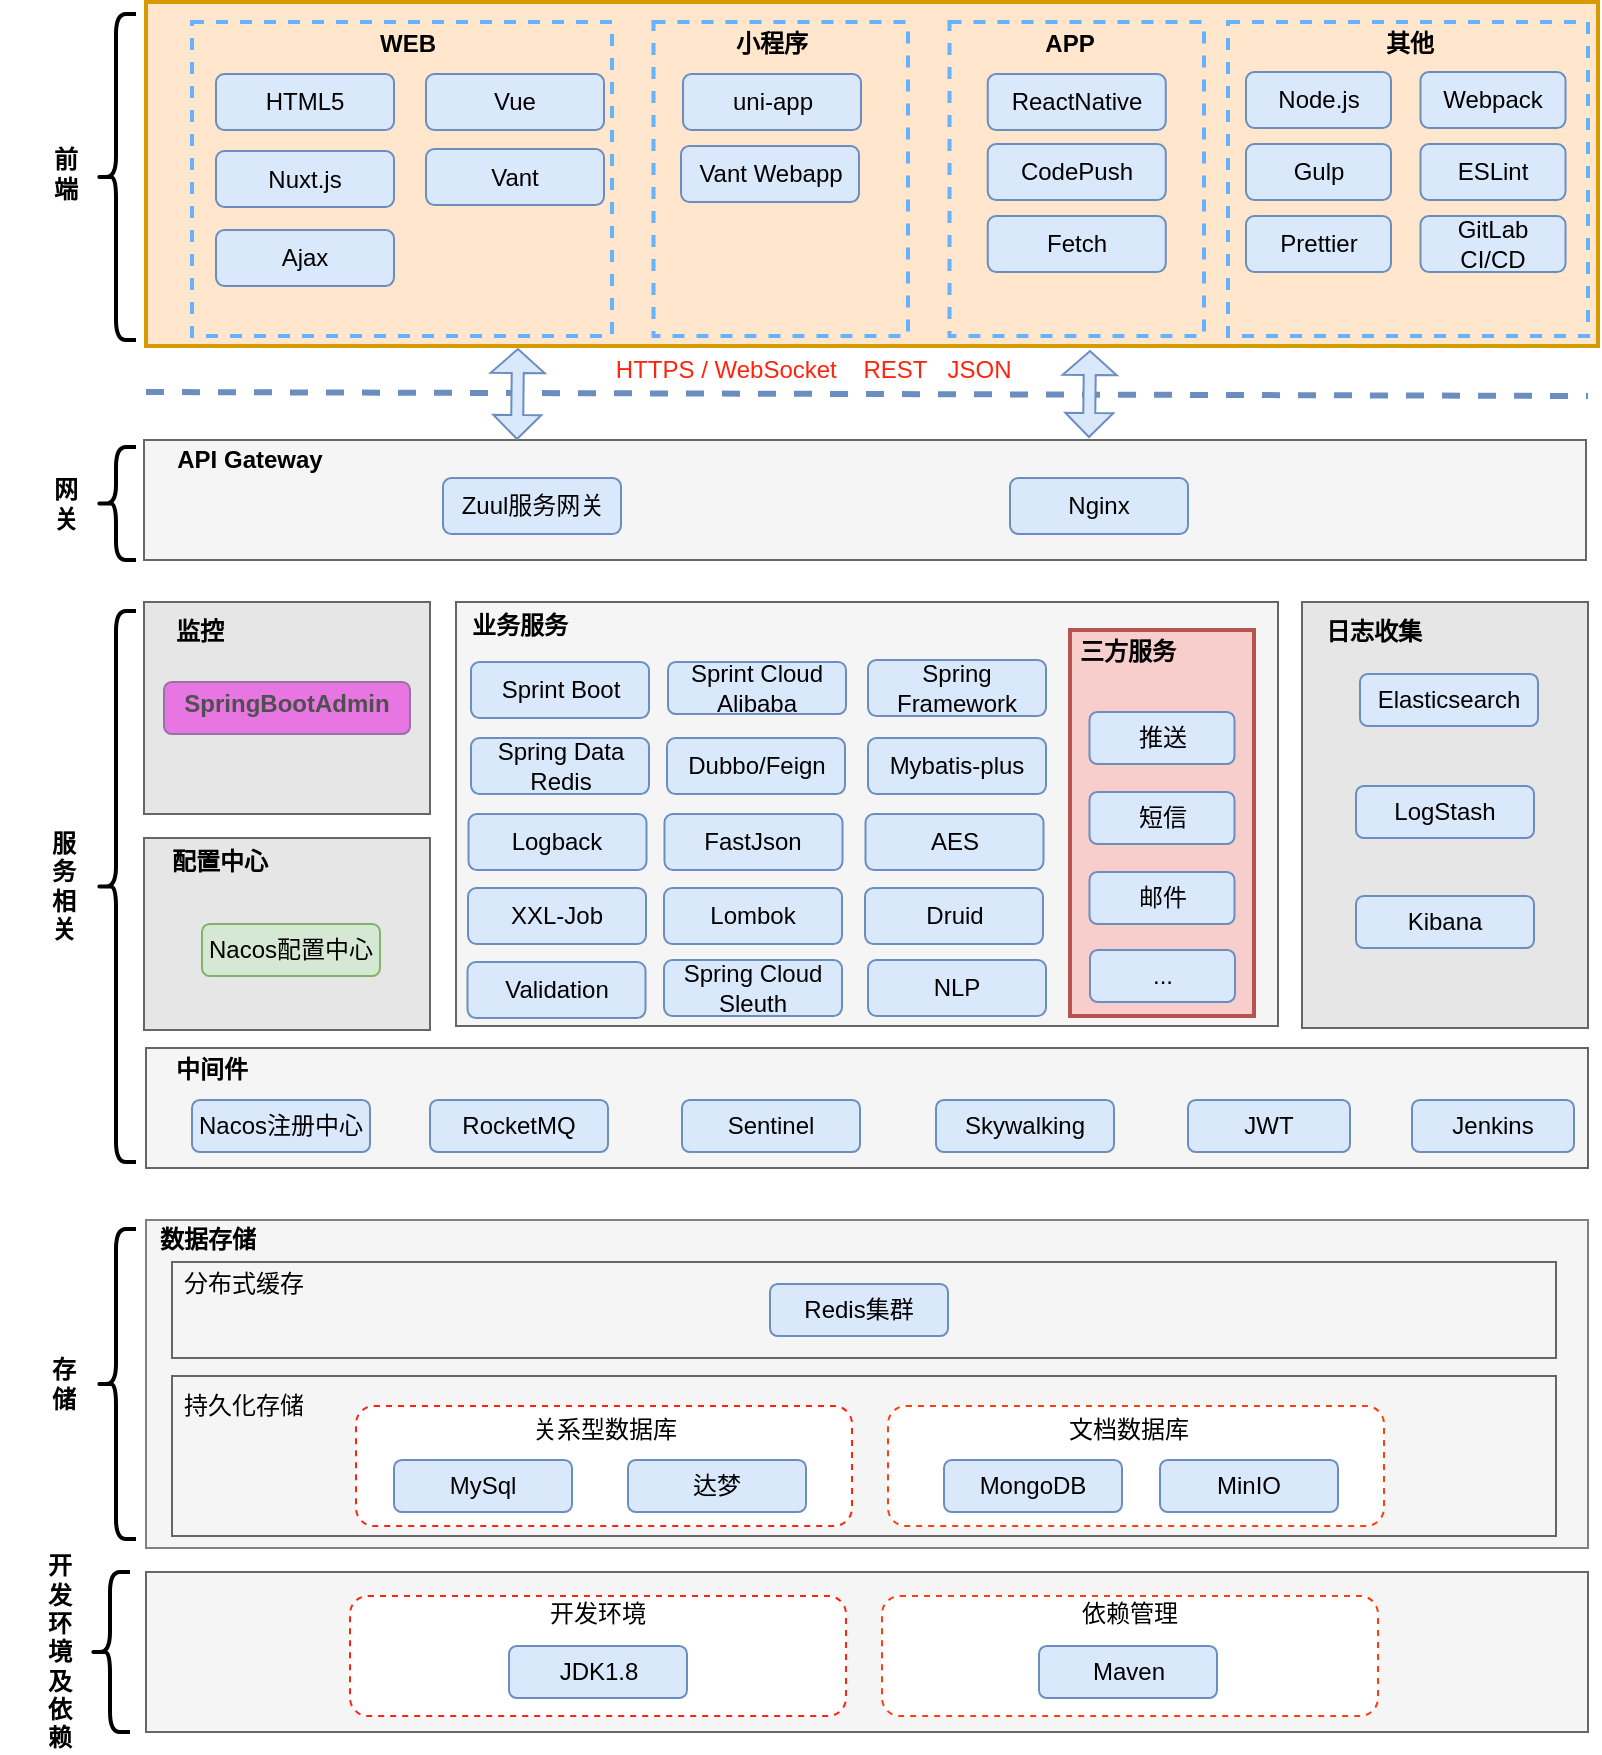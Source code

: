 <mxfile version="22.1.1" type="github">
  <diagram id="NsUplz_uinZOCI7nmMil" name="Page-1">
    <mxGraphModel dx="1834" dy="1307" grid="0" gridSize="10" guides="1" tooltips="1" connect="1" arrows="1" fold="1" page="0" pageScale="1" pageWidth="827" pageHeight="1169" math="0" shadow="0">
      <root>
        <mxCell id="0" />
        <mxCell id="1" parent="0" />
        <mxCell id="jRPfxaUJ6jdpRpEulSyn-87" value="" style="rounded=0;whiteSpace=wrap;html=1;fontFamily=Helvetica;fontSize=12;strokeColor=#d79b00;strokeWidth=2;fillColor=#ffe6cc;" parent="1" vertex="1">
          <mxGeometry x="27" y="-55" width="726" height="172" as="geometry" />
        </mxCell>
        <mxCell id="heGB15kAMO9hl7v8kSQB-2" value="" style="rounded=0;whiteSpace=wrap;html=1;fontFamily=Helvetica;fontSize=12;strokeColor=#66B2FF;strokeWidth=2;fillColor=none;fontColor=#333333;dashed=1;" parent="1" vertex="1">
          <mxGeometry x="280.75" y="-45" width="127.25" height="157" as="geometry" />
        </mxCell>
        <mxCell id="jRPfxaUJ6jdpRpEulSyn-99" value="" style="rounded=0;whiteSpace=wrap;html=1;fontFamily=Helvetica;fontSize=12;strokeColor=#66B2FF;strokeWidth=2;fillColor=none;fontColor=#333333;dashed=1;" parent="1" vertex="1">
          <mxGeometry x="50" y="-45" width="210" height="157" as="geometry" />
        </mxCell>
        <mxCell id="jRPfxaUJ6jdpRpEulSyn-1" value="" style="rounded=0;whiteSpace=wrap;html=1;strokeColor=#808080;fillColor=#f5f5f5;fontColor=#333333;fontFamily=Helvetica;" parent="1" vertex="1">
          <mxGeometry x="27" y="554" width="721" height="164" as="geometry" />
        </mxCell>
        <mxCell id="jRPfxaUJ6jdpRpEulSyn-7" value="" style="rounded=0;whiteSpace=wrap;html=1;strokeColor=#666666;fillColor=#f5f5f5;fontColor=#333333;fontFamily=Helvetica;" parent="1" vertex="1">
          <mxGeometry x="40" y="632" width="692" height="80" as="geometry" />
        </mxCell>
        <mxCell id="jRPfxaUJ6jdpRpEulSyn-2" value="" style="rounded=1;whiteSpace=wrap;html=1;dashed=1;strokeColor=#FF250D;fontFamily=Helvetica;" parent="1" vertex="1">
          <mxGeometry x="132" y="647" width="248" height="60" as="geometry" />
        </mxCell>
        <mxCell id="jRPfxaUJ6jdpRpEulSyn-3" value="" style="rounded=1;whiteSpace=wrap;html=1;dashed=1;strokeColor=#FF3D0D;fontFamily=Helvetica;" parent="1" vertex="1">
          <mxGeometry x="398" y="647" width="248" height="60" as="geometry" />
        </mxCell>
        <mxCell id="jRPfxaUJ6jdpRpEulSyn-4" value="关系型数据库" style="text;html=1;strokeColor=none;fillColor=none;align=center;verticalAlign=middle;whiteSpace=wrap;rounded=0;fontFamily=Helvetica;" parent="1" vertex="1">
          <mxGeometry x="212.5" y="644" width="87" height="30" as="geometry" />
        </mxCell>
        <mxCell id="jRPfxaUJ6jdpRpEulSyn-5" value="文档数据库" style="text;html=1;strokeColor=none;fillColor=none;align=center;verticalAlign=middle;whiteSpace=wrap;rounded=0;fontFamily=Helvetica;" parent="1" vertex="1">
          <mxGeometry x="475" y="644" width="87" height="30" as="geometry" />
        </mxCell>
        <mxCell id="jRPfxaUJ6jdpRpEulSyn-8" value="MySql" style="rounded=1;whiteSpace=wrap;html=1;strokeColor=#6c8ebf;fillColor=#dae8fc;fontFamily=Helvetica;" parent="1" vertex="1">
          <mxGeometry x="151" y="674" width="89" height="26" as="geometry" />
        </mxCell>
        <mxCell id="jRPfxaUJ6jdpRpEulSyn-9" value="MongoDB" style="rounded=1;whiteSpace=wrap;html=1;strokeColor=#6c8ebf;fillColor=#dae8fc;fontFamily=Helvetica;" parent="1" vertex="1">
          <mxGeometry x="426" y="674" width="89" height="26" as="geometry" />
        </mxCell>
        <mxCell id="jRPfxaUJ6jdpRpEulSyn-10" value="持久化存储" style="text;html=1;strokeColor=none;fillColor=none;align=center;verticalAlign=middle;whiteSpace=wrap;rounded=0;fontFamily=Helvetica;" parent="1" vertex="1">
          <mxGeometry x="38" y="632" width="76" height="30" as="geometry" />
        </mxCell>
        <mxCell id="jRPfxaUJ6jdpRpEulSyn-11" value="" style="rounded=0;whiteSpace=wrap;html=1;strokeColor=#666666;fillColor=#f5f5f5;fontColor=#333333;fontFamily=Helvetica;" parent="1" vertex="1">
          <mxGeometry x="40" y="575" width="692" height="48" as="geometry" />
        </mxCell>
        <mxCell id="jRPfxaUJ6jdpRpEulSyn-12" value="分布式缓存" style="text;html=1;strokeColor=none;fillColor=none;align=center;verticalAlign=middle;whiteSpace=wrap;rounded=0;fontFamily=Helvetica;" parent="1" vertex="1">
          <mxGeometry x="38" y="571" width="76" height="30" as="geometry" />
        </mxCell>
        <mxCell id="jRPfxaUJ6jdpRpEulSyn-13" value="Redis集群" style="rounded=1;whiteSpace=wrap;html=1;strokeColor=#6c8ebf;fillColor=#dae8fc;fontFamily=Helvetica;" parent="1" vertex="1">
          <mxGeometry x="339" y="586" width="89" height="26" as="geometry" />
        </mxCell>
        <mxCell id="jRPfxaUJ6jdpRpEulSyn-14" value="数据存储" style="text;html=1;strokeColor=none;fillColor=none;align=center;verticalAlign=middle;whiteSpace=wrap;rounded=0;fontStyle=1;fontFamily=Helvetica;" parent="1" vertex="1">
          <mxGeometry x="20" y="549" width="76" height="30" as="geometry" />
        </mxCell>
        <mxCell id="jRPfxaUJ6jdpRpEulSyn-15" value="" style="shape=curlyBracket;whiteSpace=wrap;html=1;rounded=1;strokeColor=#000000;fontStyle=1;strokeWidth=2;fontFamily=Helvetica;" parent="1" vertex="1">
          <mxGeometry x="2" y="558.5" width="20" height="155" as="geometry" />
        </mxCell>
        <mxCell id="jRPfxaUJ6jdpRpEulSyn-17" value="存&lt;br&gt;储" style="text;html=1;strokeColor=none;fillColor=none;align=center;verticalAlign=middle;whiteSpace=wrap;rounded=0;fontStyle=1;fontFamily=Helvetica;" parent="1" vertex="1">
          <mxGeometry x="-44" y="621" width="60" height="30" as="geometry" />
        </mxCell>
        <mxCell id="jRPfxaUJ6jdpRpEulSyn-18" value="" style="rounded=0;whiteSpace=wrap;html=1;strokeColor=#666666;fillColor=#f5f5f5;fontColor=#333333;fontFamily=Helvetica;" parent="1" vertex="1">
          <mxGeometry x="27" y="468" width="721" height="60" as="geometry" />
        </mxCell>
        <mxCell id="jRPfxaUJ6jdpRpEulSyn-19" value="中间件" style="text;html=1;strokeColor=none;fillColor=none;align=center;verticalAlign=middle;whiteSpace=wrap;rounded=0;fontStyle=1;fontFamily=Helvetica;" parent="1" vertex="1">
          <mxGeometry x="22" y="464" width="76" height="30" as="geometry" />
        </mxCell>
        <mxCell id="jRPfxaUJ6jdpRpEulSyn-20" value="Nacos注册中心" style="rounded=1;whiteSpace=wrap;html=1;strokeColor=#6c8ebf;fillColor=#dae8fc;fontFamily=Helvetica;" parent="1" vertex="1">
          <mxGeometry x="50" y="494" width="89" height="26" as="geometry" />
        </mxCell>
        <mxCell id="jRPfxaUJ6jdpRpEulSyn-22" value="&lt;p class=&quot;MsoNormal&quot; style=&quot;font-size: 12px;&quot;&gt;&lt;span style=&quot;font-size: 12px;&quot;&gt;&lt;font style=&quot;font-size: 12px;&quot;&gt;RocketMQ&lt;/font&gt;&lt;/span&gt;&lt;/p&gt;" style="rounded=1;whiteSpace=wrap;html=1;strokeColor=#6c8ebf;fillColor=#dae8fc;fontFamily=Helvetica;fontSize=12;" parent="1" vertex="1">
          <mxGeometry x="169" y="494" width="89" height="26" as="geometry" />
        </mxCell>
        <mxCell id="jRPfxaUJ6jdpRpEulSyn-23" value="&lt;p class=&quot;MsoNormal&quot;&gt;Sentinel&lt;br&gt;&lt;/p&gt;" style="rounded=1;whiteSpace=wrap;html=1;strokeColor=#6c8ebf;fillColor=#dae8fc;fontFamily=Helvetica;verticalAlign=middle;fontSize=12;" parent="1" vertex="1">
          <mxGeometry x="295" y="494" width="89" height="26" as="geometry" />
        </mxCell>
        <mxCell id="jRPfxaUJ6jdpRpEulSyn-24" value="&lt;p class=&quot;MsoNormal&quot;&gt;Skywalking&lt;br&gt;&lt;/p&gt;" style="rounded=1;whiteSpace=wrap;html=1;strokeColor=#6c8ebf;fillColor=#dae8fc;fontFamily=Helvetica;verticalAlign=middle;fontSize=12;" parent="1" vertex="1">
          <mxGeometry x="422" y="494" width="89" height="26" as="geometry" />
        </mxCell>
        <mxCell id="jRPfxaUJ6jdpRpEulSyn-25" value="&lt;p class=&quot;MsoNormal&quot; style=&quot;font-size: 12px;&quot;&gt;&lt;span style=&quot;font-size: 12px;&quot;&gt;&lt;font style=&quot;font-size: 12px;&quot;&gt;JWT&lt;/font&gt;&lt;/span&gt;&lt;/p&gt;" style="rounded=1;whiteSpace=wrap;html=1;strokeColor=#6c8ebf;fillColor=#dae8fc;fontFamily=Helvetica;fontSize=12;" parent="1" vertex="1">
          <mxGeometry x="548" y="494" width="81" height="26" as="geometry" />
        </mxCell>
        <mxCell id="jRPfxaUJ6jdpRpEulSyn-26" value="" style="rounded=0;whiteSpace=wrap;html=1;strokeColor=#666666;fillColor=#E6E6E6;fontColor=#333333;fontFamily=Helvetica;" parent="1" vertex="1">
          <mxGeometry x="26" y="245" width="143" height="106" as="geometry" />
        </mxCell>
        <mxCell id="jRPfxaUJ6jdpRpEulSyn-27" value="监控" style="text;html=1;strokeColor=none;fillColor=none;align=center;verticalAlign=middle;whiteSpace=wrap;rounded=0;fontStyle=1;fontFamily=Helvetica;" parent="1" vertex="1">
          <mxGeometry x="16" y="245" width="76" height="30" as="geometry" />
        </mxCell>
        <mxCell id="jRPfxaUJ6jdpRpEulSyn-28" value="&lt;h2 style=&quot;box-sizing: border-box; outline: 0px; margin: 8px 0px 16px; padding: 0px; color: rgb(79, 79, 79); line-height: 30px; overflow-wrap: break-word;&quot;&gt;&lt;font style=&quot;font-size: 12px&quot;&gt;SpringBootAdmin&lt;/font&gt;&lt;/h2&gt;" style="rounded=1;whiteSpace=wrap;html=1;strokeColor=#9673a6;fillColor=#E776E3;fontFamily=Helvetica;" parent="1" vertex="1">
          <mxGeometry x="36" y="285" width="123" height="26" as="geometry" />
        </mxCell>
        <mxCell id="jRPfxaUJ6jdpRpEulSyn-29" value="" style="rounded=0;whiteSpace=wrap;html=1;strokeColor=#666666;fillColor=#E6E6E6;fontColor=#333333;fontFamily=Helvetica;" parent="1" vertex="1">
          <mxGeometry x="605" y="245" width="143" height="213" as="geometry" />
        </mxCell>
        <mxCell id="jRPfxaUJ6jdpRpEulSyn-30" value="日志收集" style="text;html=1;strokeColor=none;fillColor=none;align=center;verticalAlign=middle;whiteSpace=wrap;rounded=0;fontStyle=1;fontFamily=Helvetica;" parent="1" vertex="1">
          <mxGeometry x="603" y="245" width="76" height="30" as="geometry" />
        </mxCell>
        <mxCell id="jRPfxaUJ6jdpRpEulSyn-31" value="Elasticsearch" style="rounded=1;whiteSpace=wrap;html=1;strokeColor=#6c8ebf;fillColor=#dae8fc;fontFamily=Helvetica;" parent="1" vertex="1">
          <mxGeometry x="634" y="281" width="89" height="26" as="geometry" />
        </mxCell>
        <mxCell id="jRPfxaUJ6jdpRpEulSyn-32" value="LogStash" style="rounded=1;whiteSpace=wrap;html=1;strokeColor=#6c8ebf;fillColor=#dae8fc;fontFamily=Helvetica;" parent="1" vertex="1">
          <mxGeometry x="632" y="337" width="89" height="26" as="geometry" />
        </mxCell>
        <mxCell id="jRPfxaUJ6jdpRpEulSyn-33" value="Kibana" style="rounded=1;whiteSpace=wrap;html=1;strokeColor=#6c8ebf;fillColor=#dae8fc;fontFamily=Helvetica;" parent="1" vertex="1">
          <mxGeometry x="632" y="392" width="89" height="26" as="geometry" />
        </mxCell>
        <mxCell id="jRPfxaUJ6jdpRpEulSyn-35" value="" style="rounded=0;whiteSpace=wrap;html=1;strokeColor=#666666;fillColor=#E6E6E6;fontColor=#333333;fontFamily=Helvetica;" parent="1" vertex="1">
          <mxGeometry x="26" y="363" width="143" height="96" as="geometry" />
        </mxCell>
        <mxCell id="jRPfxaUJ6jdpRpEulSyn-36" value="Nacos配置中心" style="rounded=1;whiteSpace=wrap;html=1;strokeColor=#82b366;fillColor=#d5e8d4;fontFamily=Helvetica;" parent="1" vertex="1">
          <mxGeometry x="55" y="406" width="89" height="26" as="geometry" />
        </mxCell>
        <mxCell id="jRPfxaUJ6jdpRpEulSyn-37" value="配置中心" style="text;html=1;strokeColor=none;fillColor=none;align=center;verticalAlign=middle;whiteSpace=wrap;rounded=0;fontStyle=1;fontFamily=Helvetica;" parent="1" vertex="1">
          <mxGeometry x="26" y="360" width="76" height="30" as="geometry" />
        </mxCell>
        <mxCell id="jRPfxaUJ6jdpRpEulSyn-38" value="" style="rounded=0;whiteSpace=wrap;html=1;strokeColor=#666666;fillColor=#f5f5f5;fontColor=#333333;fontFamily=Helvetica;" parent="1" vertex="1">
          <mxGeometry x="182" y="245" width="411" height="212" as="geometry" />
        </mxCell>
        <mxCell id="jRPfxaUJ6jdpRpEulSyn-39" value="业务服务" style="text;html=1;strokeColor=none;fillColor=none;align=center;verticalAlign=middle;whiteSpace=wrap;rounded=0;fontStyle=1;fontFamily=Helvetica;" parent="1" vertex="1">
          <mxGeometry x="175.5" y="242" width="76" height="30" as="geometry" />
        </mxCell>
        <mxCell id="jRPfxaUJ6jdpRpEulSyn-40" value="Sprint Boot" style="rounded=1;whiteSpace=wrap;html=1;strokeColor=#6c8ebf;fillColor=#dae8fc;fontFamily=Helvetica;" parent="1" vertex="1">
          <mxGeometry x="189.5" y="275" width="89" height="28" as="geometry" />
        </mxCell>
        <mxCell id="jRPfxaUJ6jdpRpEulSyn-41" value="Sprint Cloud Alibaba" style="rounded=1;whiteSpace=wrap;html=1;strokeColor=#6c8ebf;fillColor=#dae8fc;fontFamily=Helvetica;" parent="1" vertex="1">
          <mxGeometry x="288" y="275" width="89" height="26" as="geometry" />
        </mxCell>
        <mxCell id="jRPfxaUJ6jdpRpEulSyn-42" value="Spring&lt;br&gt;Framework" style="rounded=1;whiteSpace=wrap;html=1;strokeColor=#6c8ebf;fillColor=#dae8fc;fontFamily=Helvetica;" parent="1" vertex="1">
          <mxGeometry x="388" y="274" width="89" height="28" as="geometry" />
        </mxCell>
        <mxCell id="jRPfxaUJ6jdpRpEulSyn-44" value="Dubbo/Feign" style="rounded=1;whiteSpace=wrap;html=1;strokeColor=#6c8ebf;fillColor=#dae8fc;fontFamily=Helvetica;" parent="1" vertex="1">
          <mxGeometry x="287.5" y="313" width="89" height="28" as="geometry" />
        </mxCell>
        <mxCell id="jRPfxaUJ6jdpRpEulSyn-47" value="Mybatis-plus" style="rounded=1;whiteSpace=wrap;html=1;strokeColor=#6c8ebf;fillColor=#dae8fc;fontFamily=Helvetica;" parent="1" vertex="1">
          <mxGeometry x="388" y="313" width="89" height="28" as="geometry" />
        </mxCell>
        <mxCell id="jRPfxaUJ6jdpRpEulSyn-48" value="Logback" style="rounded=1;whiteSpace=wrap;html=1;strokeColor=#6c8ebf;fillColor=#dae8fc;fontFamily=Helvetica;" parent="1" vertex="1">
          <mxGeometry x="188.25" y="351" width="89" height="28" as="geometry" />
        </mxCell>
        <mxCell id="jRPfxaUJ6jdpRpEulSyn-49" value="FastJson" style="rounded=1;whiteSpace=wrap;html=1;strokeColor=#6c8ebf;fillColor=#dae8fc;fontFamily=Helvetica;" parent="1" vertex="1">
          <mxGeometry x="286.25" y="351" width="89" height="28" as="geometry" />
        </mxCell>
        <mxCell id="jRPfxaUJ6jdpRpEulSyn-50" value="AES" style="rounded=1;whiteSpace=wrap;html=1;strokeColor=#6c8ebf;fillColor=#dae8fc;fontFamily=Helvetica;" parent="1" vertex="1">
          <mxGeometry x="386.75" y="351" width="89" height="28" as="geometry" />
        </mxCell>
        <mxCell id="jRPfxaUJ6jdpRpEulSyn-51" value="XXL-Job" style="rounded=1;whiteSpace=wrap;html=1;strokeColor=#6c8ebf;fillColor=#dae8fc;fontFamily=Helvetica;" parent="1" vertex="1">
          <mxGeometry x="188" y="388" width="89" height="28" as="geometry" />
        </mxCell>
        <mxCell id="jRPfxaUJ6jdpRpEulSyn-52" value="Lombok" style="rounded=1;whiteSpace=wrap;html=1;strokeColor=#6c8ebf;fillColor=#dae8fc;fontFamily=Helvetica;" parent="1" vertex="1">
          <mxGeometry x="286" y="388" width="89" height="28" as="geometry" />
        </mxCell>
        <mxCell id="jRPfxaUJ6jdpRpEulSyn-53" value="Druid" style="rounded=1;whiteSpace=wrap;html=1;strokeColor=#6c8ebf;fillColor=#dae8fc;fontFamily=Helvetica;" parent="1" vertex="1">
          <mxGeometry x="386.5" y="388" width="89" height="28" as="geometry" />
        </mxCell>
        <mxCell id="jRPfxaUJ6jdpRpEulSyn-54" value="Validation" style="rounded=1;whiteSpace=wrap;html=1;strokeColor=#6c8ebf;fillColor=#dae8fc;fontFamily=Helvetica;" parent="1" vertex="1">
          <mxGeometry x="187.75" y="425" width="89" height="28" as="geometry" />
        </mxCell>
        <mxCell id="jRPfxaUJ6jdpRpEulSyn-58" value="" style="rounded=0;whiteSpace=wrap;html=1;fontFamily=Helvetica;fontSize=12;strokeColor=#b85450;strokeWidth=2;fillColor=#f8cecc;" parent="1" vertex="1">
          <mxGeometry x="489" y="259" width="92" height="193" as="geometry" />
        </mxCell>
        <mxCell id="jRPfxaUJ6jdpRpEulSyn-59" value="三方服务" style="text;html=1;strokeColor=none;fillColor=none;align=center;verticalAlign=middle;whiteSpace=wrap;rounded=0;fontStyle=1;fontFamily=Helvetica;" parent="1" vertex="1">
          <mxGeometry x="480" y="255" width="76" height="30" as="geometry" />
        </mxCell>
        <mxCell id="jRPfxaUJ6jdpRpEulSyn-61" value="推送" style="rounded=1;whiteSpace=wrap;html=1;strokeColor=#6c8ebf;fillColor=#dae8fc;fontFamily=Helvetica;" parent="1" vertex="1">
          <mxGeometry x="498.75" y="300" width="72.5" height="26" as="geometry" />
        </mxCell>
        <mxCell id="jRPfxaUJ6jdpRpEulSyn-62" value="短信" style="rounded=1;whiteSpace=wrap;html=1;strokeColor=#6c8ebf;fillColor=#dae8fc;fontFamily=Helvetica;" parent="1" vertex="1">
          <mxGeometry x="498.75" y="340" width="72.5" height="26" as="geometry" />
        </mxCell>
        <mxCell id="jRPfxaUJ6jdpRpEulSyn-64" value="邮件" style="rounded=1;whiteSpace=wrap;html=1;strokeColor=#6c8ebf;fillColor=#dae8fc;fontFamily=Helvetica;" parent="1" vertex="1">
          <mxGeometry x="498.75" y="380" width="72.5" height="26" as="geometry" />
        </mxCell>
        <mxCell id="jRPfxaUJ6jdpRpEulSyn-65" value="..." style="rounded=1;whiteSpace=wrap;html=1;strokeColor=#6c8ebf;fillColor=#dae8fc;fontFamily=Helvetica;" parent="1" vertex="1">
          <mxGeometry x="499" y="419" width="72.5" height="26" as="geometry" />
        </mxCell>
        <mxCell id="jRPfxaUJ6jdpRpEulSyn-76" value="" style="shape=curlyBracket;whiteSpace=wrap;html=1;rounded=1;strokeColor=#000000;fontStyle=1;strokeWidth=2;fontFamily=Helvetica;" parent="1" vertex="1">
          <mxGeometry x="2" y="249.5" width="20" height="275.5" as="geometry" />
        </mxCell>
        <mxCell id="jRPfxaUJ6jdpRpEulSyn-77" value="服&lt;br&gt;务&lt;br&gt;相&lt;br&gt;关" style="text;html=1;strokeColor=none;fillColor=none;align=center;verticalAlign=middle;whiteSpace=wrap;rounded=0;fontStyle=1;fontFamily=Helvetica;" parent="1" vertex="1">
          <mxGeometry x="-44" y="372.25" width="60" height="30" as="geometry" />
        </mxCell>
        <mxCell id="jRPfxaUJ6jdpRpEulSyn-78" value="" style="rounded=0;whiteSpace=wrap;html=1;strokeColor=#666666;fillColor=#f5f5f5;fontColor=#333333;fontFamily=Helvetica;" parent="1" vertex="1">
          <mxGeometry x="26" y="164" width="721" height="60" as="geometry" />
        </mxCell>
        <mxCell id="jRPfxaUJ6jdpRpEulSyn-79" value="API Gateway" style="text;html=1;strokeColor=none;fillColor=none;align=center;verticalAlign=middle;whiteSpace=wrap;rounded=0;fontFamily=Helvetica;fontSize=12;fontStyle=1" parent="1" vertex="1">
          <mxGeometry x="30" y="159" width="98" height="30" as="geometry" />
        </mxCell>
        <mxCell id="jRPfxaUJ6jdpRpEulSyn-80" value="Zuul服务网关" style="rounded=1;whiteSpace=wrap;html=1;strokeColor=#6c8ebf;fillColor=#dae8fc;fontFamily=Helvetica;" parent="1" vertex="1">
          <mxGeometry x="175.5" y="183" width="89" height="28" as="geometry" />
        </mxCell>
        <mxCell id="jRPfxaUJ6jdpRpEulSyn-81" value="Nginx" style="rounded=1;whiteSpace=wrap;html=1;strokeColor=#6c8ebf;fillColor=#dae8fc;fontFamily=Helvetica;" parent="1" vertex="1">
          <mxGeometry x="459" y="183" width="89" height="28" as="geometry" />
        </mxCell>
        <mxCell id="jRPfxaUJ6jdpRpEulSyn-82" value="" style="shape=curlyBracket;whiteSpace=wrap;html=1;rounded=1;strokeColor=#000000;fontStyle=1;strokeWidth=2;fontFamily=Helvetica;" parent="1" vertex="1">
          <mxGeometry x="2" y="167.5" width="20" height="56.5" as="geometry" />
        </mxCell>
        <mxCell id="jRPfxaUJ6jdpRpEulSyn-83" value="网&lt;br&gt;关" style="text;html=1;strokeColor=none;fillColor=none;align=center;verticalAlign=middle;whiteSpace=wrap;rounded=0;fontStyle=1;fontFamily=Helvetica;" parent="1" vertex="1">
          <mxGeometry x="-43" y="180.75" width="60" height="30" as="geometry" />
        </mxCell>
        <mxCell id="jRPfxaUJ6jdpRpEulSyn-84" value="" style="endArrow=none;dashed=1;html=1;rounded=0;fontFamily=Helvetica;fontSize=12;strokeWidth=3;fillColor=#dae8fc;strokeColor=#6c8ebf;" parent="1" edge="1">
          <mxGeometry width="50" height="50" relative="1" as="geometry">
            <mxPoint x="27" y="140" as="sourcePoint" />
            <mxPoint x="748" y="142" as="targetPoint" />
          </mxGeometry>
        </mxCell>
        <mxCell id="jRPfxaUJ6jdpRpEulSyn-85" value="" style="shape=flexArrow;endArrow=classic;startArrow=classic;html=1;rounded=0;fontFamily=Helvetica;fontSize=12;strokeWidth=1;fillColor=#dae8fc;strokeColor=#6c8ebf;width=6;endSize=3.67;startWidth=17;startSize=3.67;" parent="1" edge="1">
          <mxGeometry width="100" height="100" relative="1" as="geometry">
            <mxPoint x="212.5" y="164" as="sourcePoint" />
            <mxPoint x="213" y="118" as="targetPoint" />
          </mxGeometry>
        </mxCell>
        <mxCell id="jRPfxaUJ6jdpRpEulSyn-86" value="" style="shape=flexArrow;endArrow=classic;startArrow=classic;html=1;rounded=0;fontFamily=Helvetica;fontSize=12;strokeWidth=1;fillColor=#dae8fc;strokeColor=#6c8ebf;width=6;endSize=3.67;startWidth=17;startSize=3.67;" parent="1" edge="1">
          <mxGeometry width="100" height="100" relative="1" as="geometry">
            <mxPoint x="498.5" y="163" as="sourcePoint" />
            <mxPoint x="499" y="119" as="targetPoint" />
          </mxGeometry>
        </mxCell>
        <mxCell id="jRPfxaUJ6jdpRpEulSyn-88" value="" style="shape=curlyBracket;whiteSpace=wrap;html=1;rounded=1;strokeColor=#000000;fontStyle=1;strokeWidth=2;fontFamily=Helvetica;" parent="1" vertex="1">
          <mxGeometry x="2" y="-49" width="20" height="163" as="geometry" />
        </mxCell>
        <mxCell id="jRPfxaUJ6jdpRpEulSyn-89" value="前&lt;br&gt;端" style="text;html=1;strokeColor=none;fillColor=none;align=center;verticalAlign=middle;whiteSpace=wrap;rounded=0;fontStyle=1;fontFamily=Helvetica;" parent="1" vertex="1">
          <mxGeometry x="-43" y="16" width="60" height="30" as="geometry" />
        </mxCell>
        <mxCell id="jRPfxaUJ6jdpRpEulSyn-90" value="HTML5" style="rounded=1;whiteSpace=wrap;html=1;strokeColor=#6c8ebf;fillColor=#dae8fc;fontFamily=Helvetica;" parent="1" vertex="1">
          <mxGeometry x="62" y="-19" width="89" height="28" as="geometry" />
        </mxCell>
        <mxCell id="jRPfxaUJ6jdpRpEulSyn-91" value="Nuxt.js" style="rounded=1;whiteSpace=wrap;html=1;strokeColor=#6c8ebf;fillColor=#dae8fc;fontFamily=Helvetica;" parent="1" vertex="1">
          <mxGeometry x="62" y="19.5" width="89" height="28" as="geometry" />
        </mxCell>
        <mxCell id="jRPfxaUJ6jdpRpEulSyn-92" value="Vue" style="rounded=1;whiteSpace=wrap;html=1;strokeColor=#6c8ebf;fillColor=#dae8fc;fontFamily=Helvetica;" parent="1" vertex="1">
          <mxGeometry x="167" y="-19" width="89" height="28" as="geometry" />
        </mxCell>
        <mxCell id="jRPfxaUJ6jdpRpEulSyn-93" value="Vant" style="rounded=1;whiteSpace=wrap;html=1;strokeColor=#6c8ebf;fillColor=#dae8fc;fontFamily=Helvetica;" parent="1" vertex="1">
          <mxGeometry x="167" y="18.5" width="89" height="28" as="geometry" />
        </mxCell>
        <mxCell id="jRPfxaUJ6jdpRpEulSyn-94" value="uni-app" style="rounded=1;whiteSpace=wrap;html=1;strokeColor=#6c8ebf;fillColor=#dae8fc;fontFamily=Helvetica;" parent="1" vertex="1">
          <mxGeometry x="295.5" y="-19" width="89" height="28" as="geometry" />
        </mxCell>
        <mxCell id="jRPfxaUJ6jdpRpEulSyn-96" value="Vant Webapp" style="rounded=1;whiteSpace=wrap;html=1;strokeColor=#6c8ebf;fillColor=#dae8fc;fontFamily=Helvetica;" parent="1" vertex="1">
          <mxGeometry x="294.5" y="17" width="89" height="28" as="geometry" />
        </mxCell>
        <mxCell id="jRPfxaUJ6jdpRpEulSyn-98" value="HTTPS / WebSocket&amp;nbsp; &amp;nbsp; REST&amp;nbsp; &amp;nbsp;JSON&amp;nbsp;" style="text;html=1;strokeColor=none;fillColor=none;align=center;verticalAlign=middle;whiteSpace=wrap;rounded=0;fontFamily=Helvetica;fontSize=12;fontColor=#FF250D;" parent="1" vertex="1">
          <mxGeometry x="244" y="114" width="237" height="30" as="geometry" />
        </mxCell>
        <mxCell id="jRPfxaUJ6jdpRpEulSyn-100" value="WEB" style="text;html=1;strokeColor=none;fillColor=none;align=center;verticalAlign=middle;whiteSpace=wrap;rounded=0;fontFamily=Helvetica;fontSize=12;fontColor=#000000;fontStyle=1" parent="1" vertex="1">
          <mxGeometry x="127.75" y="-49" width="60" height="30" as="geometry" />
        </mxCell>
        <mxCell id="jRPfxaUJ6jdpRpEulSyn-103" value="" style="rounded=0;whiteSpace=wrap;html=1;fontFamily=Helvetica;fontSize=12;fontColor=#333333;strokeColor=#66B2FF;strokeWidth=2;fillColor=none;dashed=1;" parent="1" vertex="1">
          <mxGeometry x="568" y="-45" width="180" height="157" as="geometry" />
        </mxCell>
        <mxCell id="jRPfxaUJ6jdpRpEulSyn-104" value="其他" style="text;html=1;strokeColor=none;fillColor=none;align=center;verticalAlign=middle;whiteSpace=wrap;rounded=0;fontFamily=Helvetica;fontSize=12;fontColor=#000000;fontStyle=1" parent="1" vertex="1">
          <mxGeometry x="629" y="-49" width="60" height="30" as="geometry" />
        </mxCell>
        <mxCell id="jRPfxaUJ6jdpRpEulSyn-105" value="Node.js" style="rounded=1;whiteSpace=wrap;html=1;strokeColor=#6c8ebf;fillColor=#dae8fc;fontFamily=Helvetica;" parent="1" vertex="1">
          <mxGeometry x="577" y="-20" width="72.5" height="28" as="geometry" />
        </mxCell>
        <mxCell id="DsEqZttGN_wy35svjwI5-1" value="Spring Data Redis" style="rounded=1;whiteSpace=wrap;html=1;strokeColor=#6c8ebf;fillColor=#dae8fc;fontFamily=Helvetica;" parent="1" vertex="1">
          <mxGeometry x="189.5" y="313" width="89" height="28" as="geometry" />
        </mxCell>
        <mxCell id="DsEqZttGN_wy35svjwI5-2" value="&lt;p class=&quot;MsoNormal&quot; style=&quot;font-size: 12px&quot;&gt;&lt;span style=&quot;font-size: 12px&quot;&gt;&lt;font style=&quot;font-size: 12px&quot;&gt;Jenkins&lt;/font&gt;&lt;/span&gt;&lt;/p&gt;" style="rounded=1;whiteSpace=wrap;html=1;strokeColor=#6c8ebf;fillColor=#dae8fc;fontFamily=Helvetica;fontSize=12;" parent="1" vertex="1">
          <mxGeometry x="660" y="494" width="81" height="26" as="geometry" />
        </mxCell>
        <mxCell id="DsEqZttGN_wy35svjwI5-3" value="" style="rounded=0;whiteSpace=wrap;html=1;strokeColor=#666666;fillColor=#f5f5f5;fontColor=#333333;fontFamily=Helvetica;" parent="1" vertex="1">
          <mxGeometry x="27" y="730" width="721" height="80" as="geometry" />
        </mxCell>
        <mxCell id="DsEqZttGN_wy35svjwI5-4" value="" style="shape=curlyBracket;whiteSpace=wrap;html=1;rounded=1;strokeColor=#000000;fontStyle=1;strokeWidth=2;fontFamily=Helvetica;" parent="1" vertex="1">
          <mxGeometry x="-1" y="730" width="20" height="80" as="geometry" />
        </mxCell>
        <mxCell id="DsEqZttGN_wy35svjwI5-5" value="开&lt;br&gt;发&lt;br&gt;环&lt;br&gt;境&lt;br&gt;及&lt;br&gt;依&lt;br&gt;赖" style="text;html=1;strokeColor=none;fillColor=none;align=center;verticalAlign=middle;whiteSpace=wrap;rounded=0;fontStyle=1;fontFamily=Helvetica;" parent="1" vertex="1">
          <mxGeometry x="-46" y="755" width="60" height="30" as="geometry" />
        </mxCell>
        <mxCell id="DsEqZttGN_wy35svjwI5-7" value="开发环境&lt;br&gt;&lt;br&gt;&lt;br&gt;&lt;br&gt;" style="rounded=1;whiteSpace=wrap;html=1;dashed=1;strokeColor=#FF250D;fontFamily=Helvetica;" parent="1" vertex="1">
          <mxGeometry x="129" y="742" width="248" height="60" as="geometry" />
        </mxCell>
        <mxCell id="DsEqZttGN_wy35svjwI5-8" value="依赖管理&lt;br&gt;&lt;br&gt;&lt;br&gt;&lt;br&gt;" style="rounded=1;whiteSpace=wrap;html=1;dashed=1;strokeColor=#FF3D0D;fontFamily=Helvetica;" parent="1" vertex="1">
          <mxGeometry x="395" y="742" width="248" height="60" as="geometry" />
        </mxCell>
        <mxCell id="DsEqZttGN_wy35svjwI5-9" value="JDK1.8" style="rounded=1;whiteSpace=wrap;html=1;strokeColor=#6c8ebf;fillColor=#dae8fc;fontFamily=Helvetica;" parent="1" vertex="1">
          <mxGeometry x="208.5" y="767" width="89" height="26" as="geometry" />
        </mxCell>
        <mxCell id="DsEqZttGN_wy35svjwI5-10" value="Maven" style="rounded=1;whiteSpace=wrap;html=1;strokeColor=#6c8ebf;fillColor=#dae8fc;fontFamily=Helvetica;" parent="1" vertex="1">
          <mxGeometry x="473.5" y="767" width="89" height="26" as="geometry" />
        </mxCell>
        <mxCell id="heGB15kAMO9hl7v8kSQB-1" value="Ajax" style="rounded=1;whiteSpace=wrap;html=1;strokeColor=#6c8ebf;fillColor=#dae8fc;fontFamily=Helvetica;" parent="1" vertex="1">
          <mxGeometry x="62" y="59" width="89" height="28" as="geometry" />
        </mxCell>
        <mxCell id="heGB15kAMO9hl7v8kSQB-3" value="小程序" style="text;html=1;strokeColor=none;fillColor=none;align=center;verticalAlign=middle;whiteSpace=wrap;rounded=0;fontFamily=Helvetica;fontSize=12;fontColor=#000000;fontStyle=1" parent="1" vertex="1">
          <mxGeometry x="310" y="-49" width="60" height="30" as="geometry" />
        </mxCell>
        <mxCell id="heGB15kAMO9hl7v8kSQB-4" value="" style="rounded=0;whiteSpace=wrap;html=1;fontFamily=Helvetica;fontSize=12;strokeColor=#66B2FF;strokeWidth=2;fillColor=none;fontColor=#333333;dashed=1;" parent="1" vertex="1">
          <mxGeometry x="428.75" y="-45" width="127.25" height="157" as="geometry" />
        </mxCell>
        <mxCell id="heGB15kAMO9hl7v8kSQB-5" value="APP" style="text;html=1;strokeColor=none;fillColor=none;align=center;verticalAlign=middle;whiteSpace=wrap;rounded=0;fontFamily=Helvetica;fontSize=12;fontColor=#000000;fontStyle=1" parent="1" vertex="1">
          <mxGeometry x="459" y="-49" width="60" height="30" as="geometry" />
        </mxCell>
        <mxCell id="heGB15kAMO9hl7v8kSQB-6" value="ReactNative" style="rounded=1;whiteSpace=wrap;html=1;strokeColor=#6c8ebf;fillColor=#dae8fc;fontFamily=Helvetica;" parent="1" vertex="1">
          <mxGeometry x="447.88" y="-19" width="89" height="28" as="geometry" />
        </mxCell>
        <mxCell id="heGB15kAMO9hl7v8kSQB-7" value="CodePush" style="rounded=1;whiteSpace=wrap;html=1;strokeColor=#6c8ebf;fillColor=#dae8fc;fontFamily=Helvetica;" parent="1" vertex="1">
          <mxGeometry x="447.88" y="16" width="89" height="28" as="geometry" />
        </mxCell>
        <mxCell id="heGB15kAMO9hl7v8kSQB-8" value="Fetch" style="rounded=1;whiteSpace=wrap;html=1;strokeColor=#6c8ebf;fillColor=#dae8fc;fontFamily=Helvetica;" parent="1" vertex="1">
          <mxGeometry x="447.88" y="52" width="89" height="28" as="geometry" />
        </mxCell>
        <mxCell id="heGB15kAMO9hl7v8kSQB-10" value="Webpack" style="rounded=1;whiteSpace=wrap;html=1;strokeColor=#6c8ebf;fillColor=#dae8fc;fontFamily=Helvetica;" parent="1" vertex="1">
          <mxGeometry x="664.25" y="-20" width="72.5" height="28" as="geometry" />
        </mxCell>
        <mxCell id="heGB15kAMO9hl7v8kSQB-11" value="Gulp" style="rounded=1;whiteSpace=wrap;html=1;strokeColor=#6c8ebf;fillColor=#dae8fc;fontFamily=Helvetica;" parent="1" vertex="1">
          <mxGeometry x="577" y="16" width="72.5" height="28" as="geometry" />
        </mxCell>
        <mxCell id="heGB15kAMO9hl7v8kSQB-12" value="ESLint" style="rounded=1;whiteSpace=wrap;html=1;strokeColor=#6c8ebf;fillColor=#dae8fc;fontFamily=Helvetica;" parent="1" vertex="1">
          <mxGeometry x="664.25" y="16" width="72.5" height="28" as="geometry" />
        </mxCell>
        <mxCell id="heGB15kAMO9hl7v8kSQB-13" value="Prettier" style="rounded=1;whiteSpace=wrap;html=1;strokeColor=#6c8ebf;fillColor=#dae8fc;fontFamily=Helvetica;" parent="1" vertex="1">
          <mxGeometry x="577" y="52" width="72.5" height="28" as="geometry" />
        </mxCell>
        <mxCell id="heGB15kAMO9hl7v8kSQB-14" value="GitLab CI/CD" style="rounded=1;whiteSpace=wrap;html=1;strokeColor=#6c8ebf;fillColor=#dae8fc;fontFamily=Helvetica;" parent="1" vertex="1">
          <mxGeometry x="664.25" y="52" width="72.5" height="28" as="geometry" />
        </mxCell>
        <mxCell id="eWxzJevqIBFPBqwUupoh-2" value="Spring Cloud Sleuth" style="rounded=1;whiteSpace=wrap;html=1;strokeColor=#6c8ebf;fillColor=#dae8fc;fontFamily=Helvetica;" parent="1" vertex="1">
          <mxGeometry x="286" y="424" width="89" height="28" as="geometry" />
        </mxCell>
        <mxCell id="S4WdbF4x6K7KBR2FqYz_-1" value="NLP" style="rounded=1;whiteSpace=wrap;html=1;strokeColor=#6c8ebf;fillColor=#dae8fc;fontFamily=Helvetica;" vertex="1" parent="1">
          <mxGeometry x="388" y="424" width="89" height="28" as="geometry" />
        </mxCell>
        <mxCell id="S4WdbF4x6K7KBR2FqYz_-2" value="MinIO" style="rounded=1;whiteSpace=wrap;html=1;strokeColor=#6c8ebf;fillColor=#dae8fc;fontFamily=Helvetica;" vertex="1" parent="1">
          <mxGeometry x="534" y="674" width="89" height="26" as="geometry" />
        </mxCell>
        <mxCell id="S4WdbF4x6K7KBR2FqYz_-3" value="达梦" style="rounded=1;whiteSpace=wrap;html=1;strokeColor=#6c8ebf;fillColor=#dae8fc;fontFamily=Helvetica;" vertex="1" parent="1">
          <mxGeometry x="268" y="674" width="89" height="26" as="geometry" />
        </mxCell>
      </root>
    </mxGraphModel>
  </diagram>
</mxfile>
